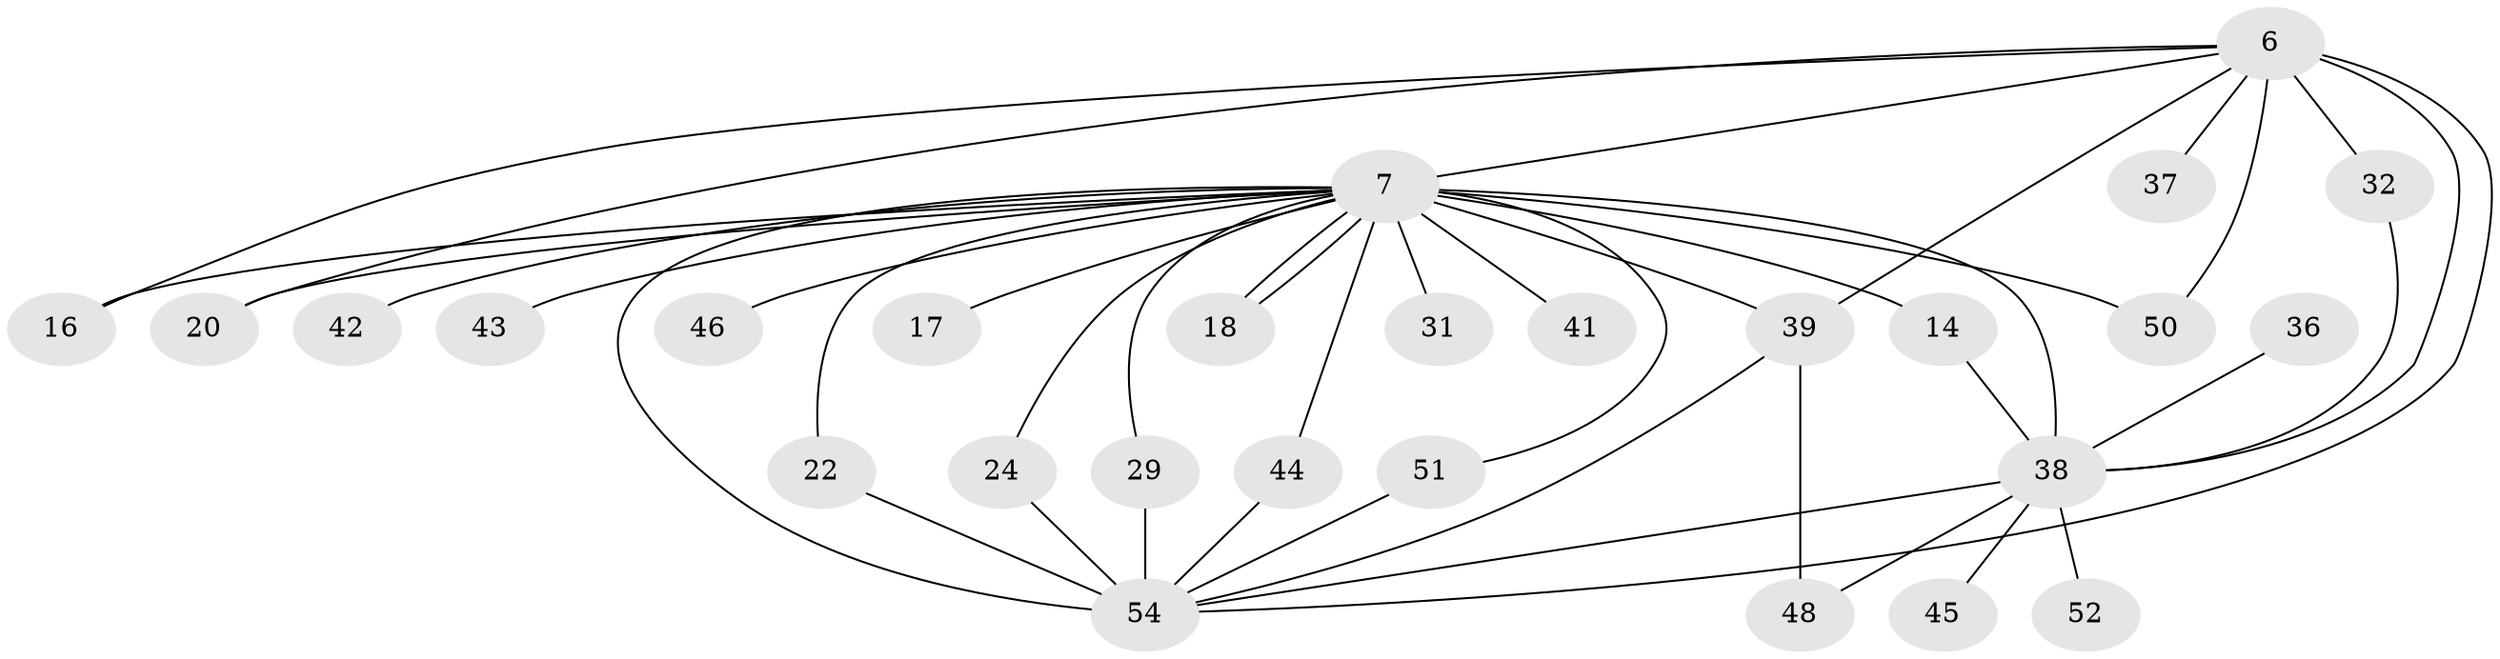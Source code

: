 // original degree distribution, {21: 0.018518518518518517, 15: 0.018518518518518517, 13: 0.018518518518518517, 17: 0.037037037037037035, 16: 0.037037037037037035, 18: 0.018518518518518517, 12: 0.018518518518518517, 14: 0.018518518518518517, 5: 0.018518518518518517, 3: 0.16666666666666666, 2: 0.5925925925925926, 7: 0.018518518518518517, 4: 0.018518518518518517}
// Generated by graph-tools (version 1.1) at 2025/46/03/09/25 04:46:16]
// undirected, 27 vertices, 43 edges
graph export_dot {
graph [start="1"]
  node [color=gray90,style=filled];
  6 [super="+2"];
  7 [super="+4+5"];
  14;
  16;
  17;
  18;
  20;
  22;
  24;
  29;
  31 [super="+19+28"];
  32;
  36;
  37;
  38 [super="+30+9"];
  39 [super="+13+25"];
  41;
  42;
  43;
  44;
  45;
  46;
  48;
  50;
  51 [super="+23"];
  52;
  54 [super="+33+47+49+53"];
  6 -- 7 [weight=8];
  6 -- 32;
  6 -- 37 [weight=2];
  6 -- 39 [weight=2];
  6 -- 50;
  6 -- 16;
  6 -- 20;
  6 -- 54 [weight=9];
  6 -- 38 [weight=4];
  7 -- 14;
  7 -- 17 [weight=2];
  7 -- 18;
  7 -- 18;
  7 -- 29;
  7 -- 38 [weight=10];
  7 -- 43 [weight=2];
  7 -- 54 [weight=15];
  7 -- 41 [weight=2];
  7 -- 42;
  7 -- 20;
  7 -- 16;
  7 -- 22;
  7 -- 24;
  7 -- 44;
  7 -- 46 [weight=2];
  7 -- 50;
  7 -- 51;
  7 -- 39 [weight=3];
  7 -- 31 [weight=4];
  14 -- 38;
  22 -- 54;
  24 -- 54;
  29 -- 54;
  32 -- 38;
  36 -- 38;
  38 -- 45;
  38 -- 48;
  38 -- 52 [weight=2];
  38 -- 54 [weight=4];
  39 -- 48;
  39 -- 54;
  44 -- 54;
  51 -- 54 [weight=2];
}

